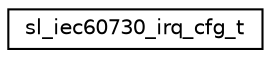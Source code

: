 digraph "Graphical Class Hierarchy"
{
 // LATEX_PDF_SIZE
  edge [fontname="Helvetica",fontsize="10",labelfontname="Helvetica",labelfontsize="10"];
  node [fontname="Helvetica",fontsize="10",shape=record];
  rankdir="LR";
  Node0 [label="sl_iec60730_irq_cfg_t",height=0.2,width=0.4,color="black", fillcolor="white", style="filled",URL="$structsl__iec60730__irq__cfg__t.html",tooltip=" "];
}

